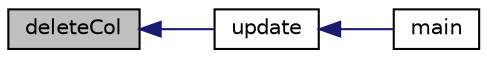 digraph "deleteCol"
{
  edge [fontname="Helvetica",fontsize="10",labelfontname="Helvetica",labelfontsize="10"];
  node [fontname="Helvetica",fontsize="10",shape=record];
  rankdir="LR";
  Node34 [label="deleteCol",height=0.2,width=0.4,color="black", fillcolor="grey75", style="filled", fontcolor="black"];
  Node34 -> Node35 [dir="back",color="midnightblue",fontsize="10",style="solid"];
  Node35 [label="update",height=0.2,width=0.4,color="black", fillcolor="white", style="filled",URL="$update_8c.html#aca3f584034ddadfcf89951a1bf10f45c"];
  Node35 -> Node36 [dir="back",color="midnightblue",fontsize="10",style="solid"];
  Node36 [label="main",height=0.2,width=0.4,color="black", fillcolor="white", style="filled",URL="$main_8c.html#abf9e6b7e6f15df4b525a2e7705ba3089"];
}
